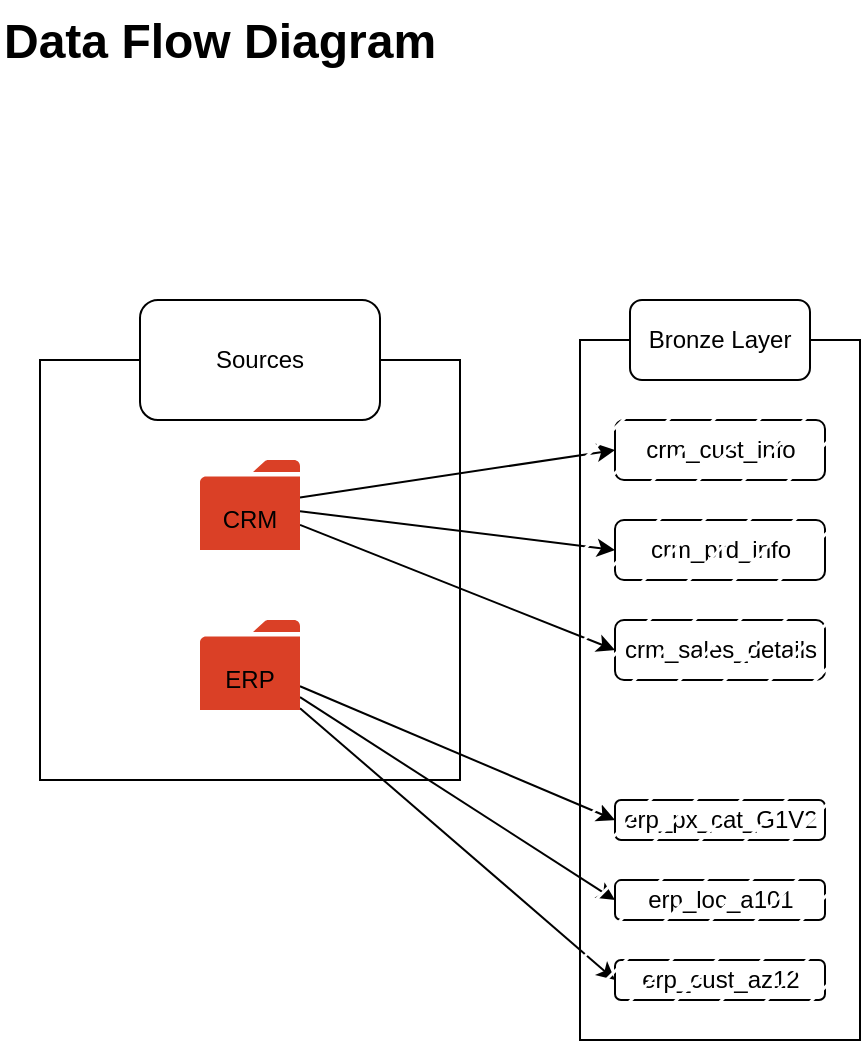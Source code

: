 <mxfile version="28.0.6">
  <diagram name="Page-1" id="a46O988Q0XDhKZr7zk0e">
    <mxGraphModel dx="663" dy="645" grid="1" gridSize="10" guides="1" tooltips="1" connect="1" arrows="1" fold="1" page="1" pageScale="1" pageWidth="850" pageHeight="1100" math="0" shadow="0">
      <root>
        <mxCell id="0" />
        <mxCell id="1" parent="0" />
        <mxCell id="V_feu6MxluJqlCceOyIV-1" value="&lt;h1 style=&quot;margin-top: 0px;&quot;&gt;Data Flow Diagram&lt;/h1&gt;&lt;p&gt;&lt;br&gt;&lt;/p&gt;" style="text;html=1;whiteSpace=wrap;overflow=hidden;rounded=0;" vertex="1" parent="1">
          <mxGeometry x="40" y="30" width="240" height="50" as="geometry" />
        </mxCell>
        <mxCell id="V_feu6MxluJqlCceOyIV-12" value="erp_px_cat_G1V2" style="rounded=1;whiteSpace=wrap;html=1;fillColor=default;" vertex="1" parent="1">
          <mxGeometry x="347.5" y="430" width="105" height="20" as="geometry" />
        </mxCell>
        <mxCell id="V_feu6MxluJqlCceOyIV-14" value="erp_loc_a101" style="rounded=1;whiteSpace=wrap;html=1;fillColor=default;" vertex="1" parent="1">
          <mxGeometry x="347.5" y="470" width="105" height="20" as="geometry" />
        </mxCell>
        <mxCell id="V_feu6MxluJqlCceOyIV-15" value="crm_sales_details" style="rounded=1;whiteSpace=wrap;html=1;fillColor=default;" vertex="1" parent="1">
          <mxGeometry x="347.5" y="340" width="105" height="30" as="geometry" />
        </mxCell>
        <mxCell id="V_feu6MxluJqlCceOyIV-16" value="erp_cust_az12" style="rounded=1;whiteSpace=wrap;html=1;fillColor=default;" vertex="1" parent="1">
          <mxGeometry x="347.5" y="510" width="105" height="20" as="geometry" />
        </mxCell>
        <mxCell id="V_feu6MxluJqlCceOyIV-17" value="crm_cust_info" style="rounded=1;whiteSpace=wrap;html=1;fillColor=default;" vertex="1" parent="1">
          <mxGeometry x="347.5" y="240" width="105" height="30" as="geometry" />
        </mxCell>
        <mxCell id="V_feu6MxluJqlCceOyIV-18" value="crm_prd_info" style="rounded=1;whiteSpace=wrap;html=1;fillColor=default;" vertex="1" parent="1">
          <mxGeometry x="347.5" y="290" width="105" height="30" as="geometry" />
        </mxCell>
        <mxCell id="V_feu6MxluJqlCceOyIV-19" value="" style="endArrow=classic;html=1;rounded=0;entryX=0;entryY=0.5;entryDx=0;entryDy=0;" edge="1" parent="1" source="V_feu6MxluJqlCceOyIV-5" target="V_feu6MxluJqlCceOyIV-17">
          <mxGeometry width="50" height="50" relative="1" as="geometry">
            <mxPoint x="320" y="360" as="sourcePoint" />
            <mxPoint x="370" y="310" as="targetPoint" />
          </mxGeometry>
        </mxCell>
        <mxCell id="V_feu6MxluJqlCceOyIV-20" value="" style="endArrow=classic;html=1;rounded=0;entryX=0;entryY=0.5;entryDx=0;entryDy=0;" edge="1" parent="1" source="V_feu6MxluJqlCceOyIV-5" target="V_feu6MxluJqlCceOyIV-18">
          <mxGeometry width="50" height="50" relative="1" as="geometry">
            <mxPoint x="310" y="324" as="sourcePoint" />
            <mxPoint x="468" y="300" as="targetPoint" />
          </mxGeometry>
        </mxCell>
        <mxCell id="V_feu6MxluJqlCceOyIV-21" value="" style="endArrow=classic;html=1;rounded=0;entryX=0;entryY=0.5;entryDx=0;entryDy=0;" edge="1" parent="1" source="V_feu6MxluJqlCceOyIV-5" target="V_feu6MxluJqlCceOyIV-15">
          <mxGeometry width="50" height="50" relative="1" as="geometry">
            <mxPoint x="270" y="364" as="sourcePoint" />
            <mxPoint x="428" y="340" as="targetPoint" />
          </mxGeometry>
        </mxCell>
        <mxCell id="V_feu6MxluJqlCceOyIV-22" value="" style="endArrow=classic;html=1;rounded=0;entryX=0;entryY=0.5;entryDx=0;entryDy=0;" edge="1" parent="1" source="V_feu6MxluJqlCceOyIV-6" target="V_feu6MxluJqlCceOyIV-12">
          <mxGeometry width="50" height="50" relative="1" as="geometry">
            <mxPoint x="290" y="284" as="sourcePoint" />
            <mxPoint x="448" y="260" as="targetPoint" />
          </mxGeometry>
        </mxCell>
        <mxCell id="V_feu6MxluJqlCceOyIV-23" value="" style="endArrow=classic;html=1;rounded=0;entryX=0;entryY=0.5;entryDx=0;entryDy=0;" edge="1" parent="1" source="V_feu6MxluJqlCceOyIV-6" target="V_feu6MxluJqlCceOyIV-14">
          <mxGeometry width="50" height="50" relative="1" as="geometry">
            <mxPoint x="530" y="434" as="sourcePoint" />
            <mxPoint x="688" y="410" as="targetPoint" />
          </mxGeometry>
        </mxCell>
        <mxCell id="V_feu6MxluJqlCceOyIV-24" value="" style="endArrow=classic;html=1;rounded=0;entryX=0;entryY=0.5;entryDx=0;entryDy=0;" edge="1" parent="1" source="V_feu6MxluJqlCceOyIV-6" target="V_feu6MxluJqlCceOyIV-16">
          <mxGeometry width="50" height="50" relative="1" as="geometry">
            <mxPoint x="210" y="514" as="sourcePoint" />
            <mxPoint x="368" y="490" as="targetPoint" />
          </mxGeometry>
        </mxCell>
        <mxCell id="V_feu6MxluJqlCceOyIV-25" value="" style="group" vertex="1" connectable="0" parent="1">
          <mxGeometry x="135" y="260" width="60" height="45" as="geometry" />
        </mxCell>
        <mxCell id="V_feu6MxluJqlCceOyIV-5" value="" style="sketch=0;pointerEvents=1;shadow=0;dashed=0;html=1;strokeColor=none;labelPosition=center;verticalLabelPosition=bottom;verticalAlign=top;outlineConnect=0;align=center;shape=mxgraph.office.concepts.folder;fillColor=#DA4026;" vertex="1" parent="V_feu6MxluJqlCceOyIV-25">
          <mxGeometry x="5" width="50" height="45" as="geometry" />
        </mxCell>
        <mxCell id="V_feu6MxluJqlCceOyIV-7" value="CRM" style="text;html=1;align=center;verticalAlign=middle;whiteSpace=wrap;rounded=0;" vertex="1" parent="V_feu6MxluJqlCceOyIV-25">
          <mxGeometry y="15" width="60" height="30" as="geometry" />
        </mxCell>
        <mxCell id="V_feu6MxluJqlCceOyIV-26" value="" style="group" vertex="1" connectable="0" parent="1">
          <mxGeometry x="135" y="340" width="60" height="45" as="geometry" />
        </mxCell>
        <mxCell id="V_feu6MxluJqlCceOyIV-6" value="" style="sketch=0;pointerEvents=1;shadow=0;dashed=0;html=1;strokeColor=none;labelPosition=center;verticalLabelPosition=bottom;verticalAlign=top;outlineConnect=0;align=center;shape=mxgraph.office.concepts.folder;fillColor=#DA4026;" vertex="1" parent="V_feu6MxluJqlCceOyIV-26">
          <mxGeometry x="5" width="50" height="45" as="geometry" />
        </mxCell>
        <mxCell id="V_feu6MxluJqlCceOyIV-8" value="ERP" style="text;html=1;align=center;verticalAlign=middle;whiteSpace=wrap;rounded=0;" vertex="1" parent="V_feu6MxluJqlCceOyIV-26">
          <mxGeometry y="15" width="60" height="30" as="geometry" />
        </mxCell>
        <mxCell id="V_feu6MxluJqlCceOyIV-27" value="" style="group" vertex="1" connectable="0" parent="1">
          <mxGeometry x="330" y="180" width="140" height="370" as="geometry" />
        </mxCell>
        <mxCell id="V_feu6MxluJqlCceOyIV-10" value="" style="rounded=0;whiteSpace=wrap;html=1;fillStyle=hatch;" vertex="1" parent="V_feu6MxluJqlCceOyIV-27">
          <mxGeometry y="20" width="140" height="350" as="geometry" />
        </mxCell>
        <mxCell id="V_feu6MxluJqlCceOyIV-11" value="Bronze Layer" style="rounded=1;whiteSpace=wrap;html=1;fillColor=default;" vertex="1" parent="V_feu6MxluJqlCceOyIV-27">
          <mxGeometry x="25" width="90" height="40" as="geometry" />
        </mxCell>
        <mxCell id="V_feu6MxluJqlCceOyIV-28" value="" style="group" vertex="1" connectable="0" parent="1">
          <mxGeometry x="60" y="180" width="210" height="240" as="geometry" />
        </mxCell>
        <mxCell id="V_feu6MxluJqlCceOyIV-2" value="" style="whiteSpace=wrap;html=1;aspect=fixed;fillColor=none;" vertex="1" parent="V_feu6MxluJqlCceOyIV-28">
          <mxGeometry y="30" width="210" height="210" as="geometry" />
        </mxCell>
        <mxCell id="V_feu6MxluJqlCceOyIV-4" value="Sources" style="rounded=1;whiteSpace=wrap;html=1;fillColor=default;" vertex="1" parent="V_feu6MxluJqlCceOyIV-28">
          <mxGeometry x="50" width="120" height="60" as="geometry" />
        </mxCell>
      </root>
    </mxGraphModel>
  </diagram>
</mxfile>
